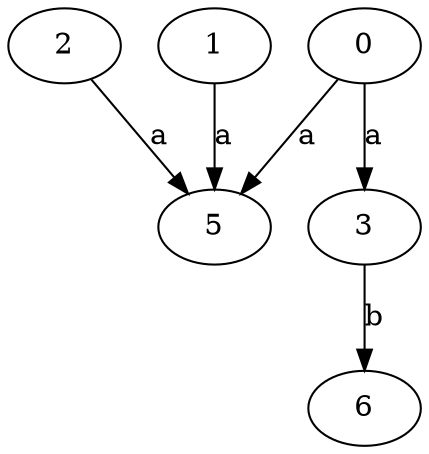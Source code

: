 strict digraph  {
2;
3;
0;
1;
5;
6;
2 -> 5  [label=a];
3 -> 6  [label=b];
0 -> 3  [label=a];
0 -> 5  [label=a];
1 -> 5  [label=a];
}
